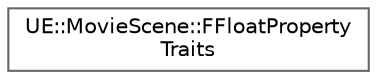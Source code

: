 digraph "Graphical Class Hierarchy"
{
 // INTERACTIVE_SVG=YES
 // LATEX_PDF_SIZE
  bgcolor="transparent";
  edge [fontname=Helvetica,fontsize=10,labelfontname=Helvetica,labelfontsize=10];
  node [fontname=Helvetica,fontsize=10,shape=box,height=0.2,width=0.4];
  rankdir="LR";
  Node0 [id="Node000000",label="UE::MovieScene::FFloatProperty\lTraits",height=0.2,width=0.4,color="grey40", fillcolor="white", style="filled",URL="$df/df4/structUE_1_1MovieScene_1_1FFloatPropertyTraits.html",tooltip=" "];
}
